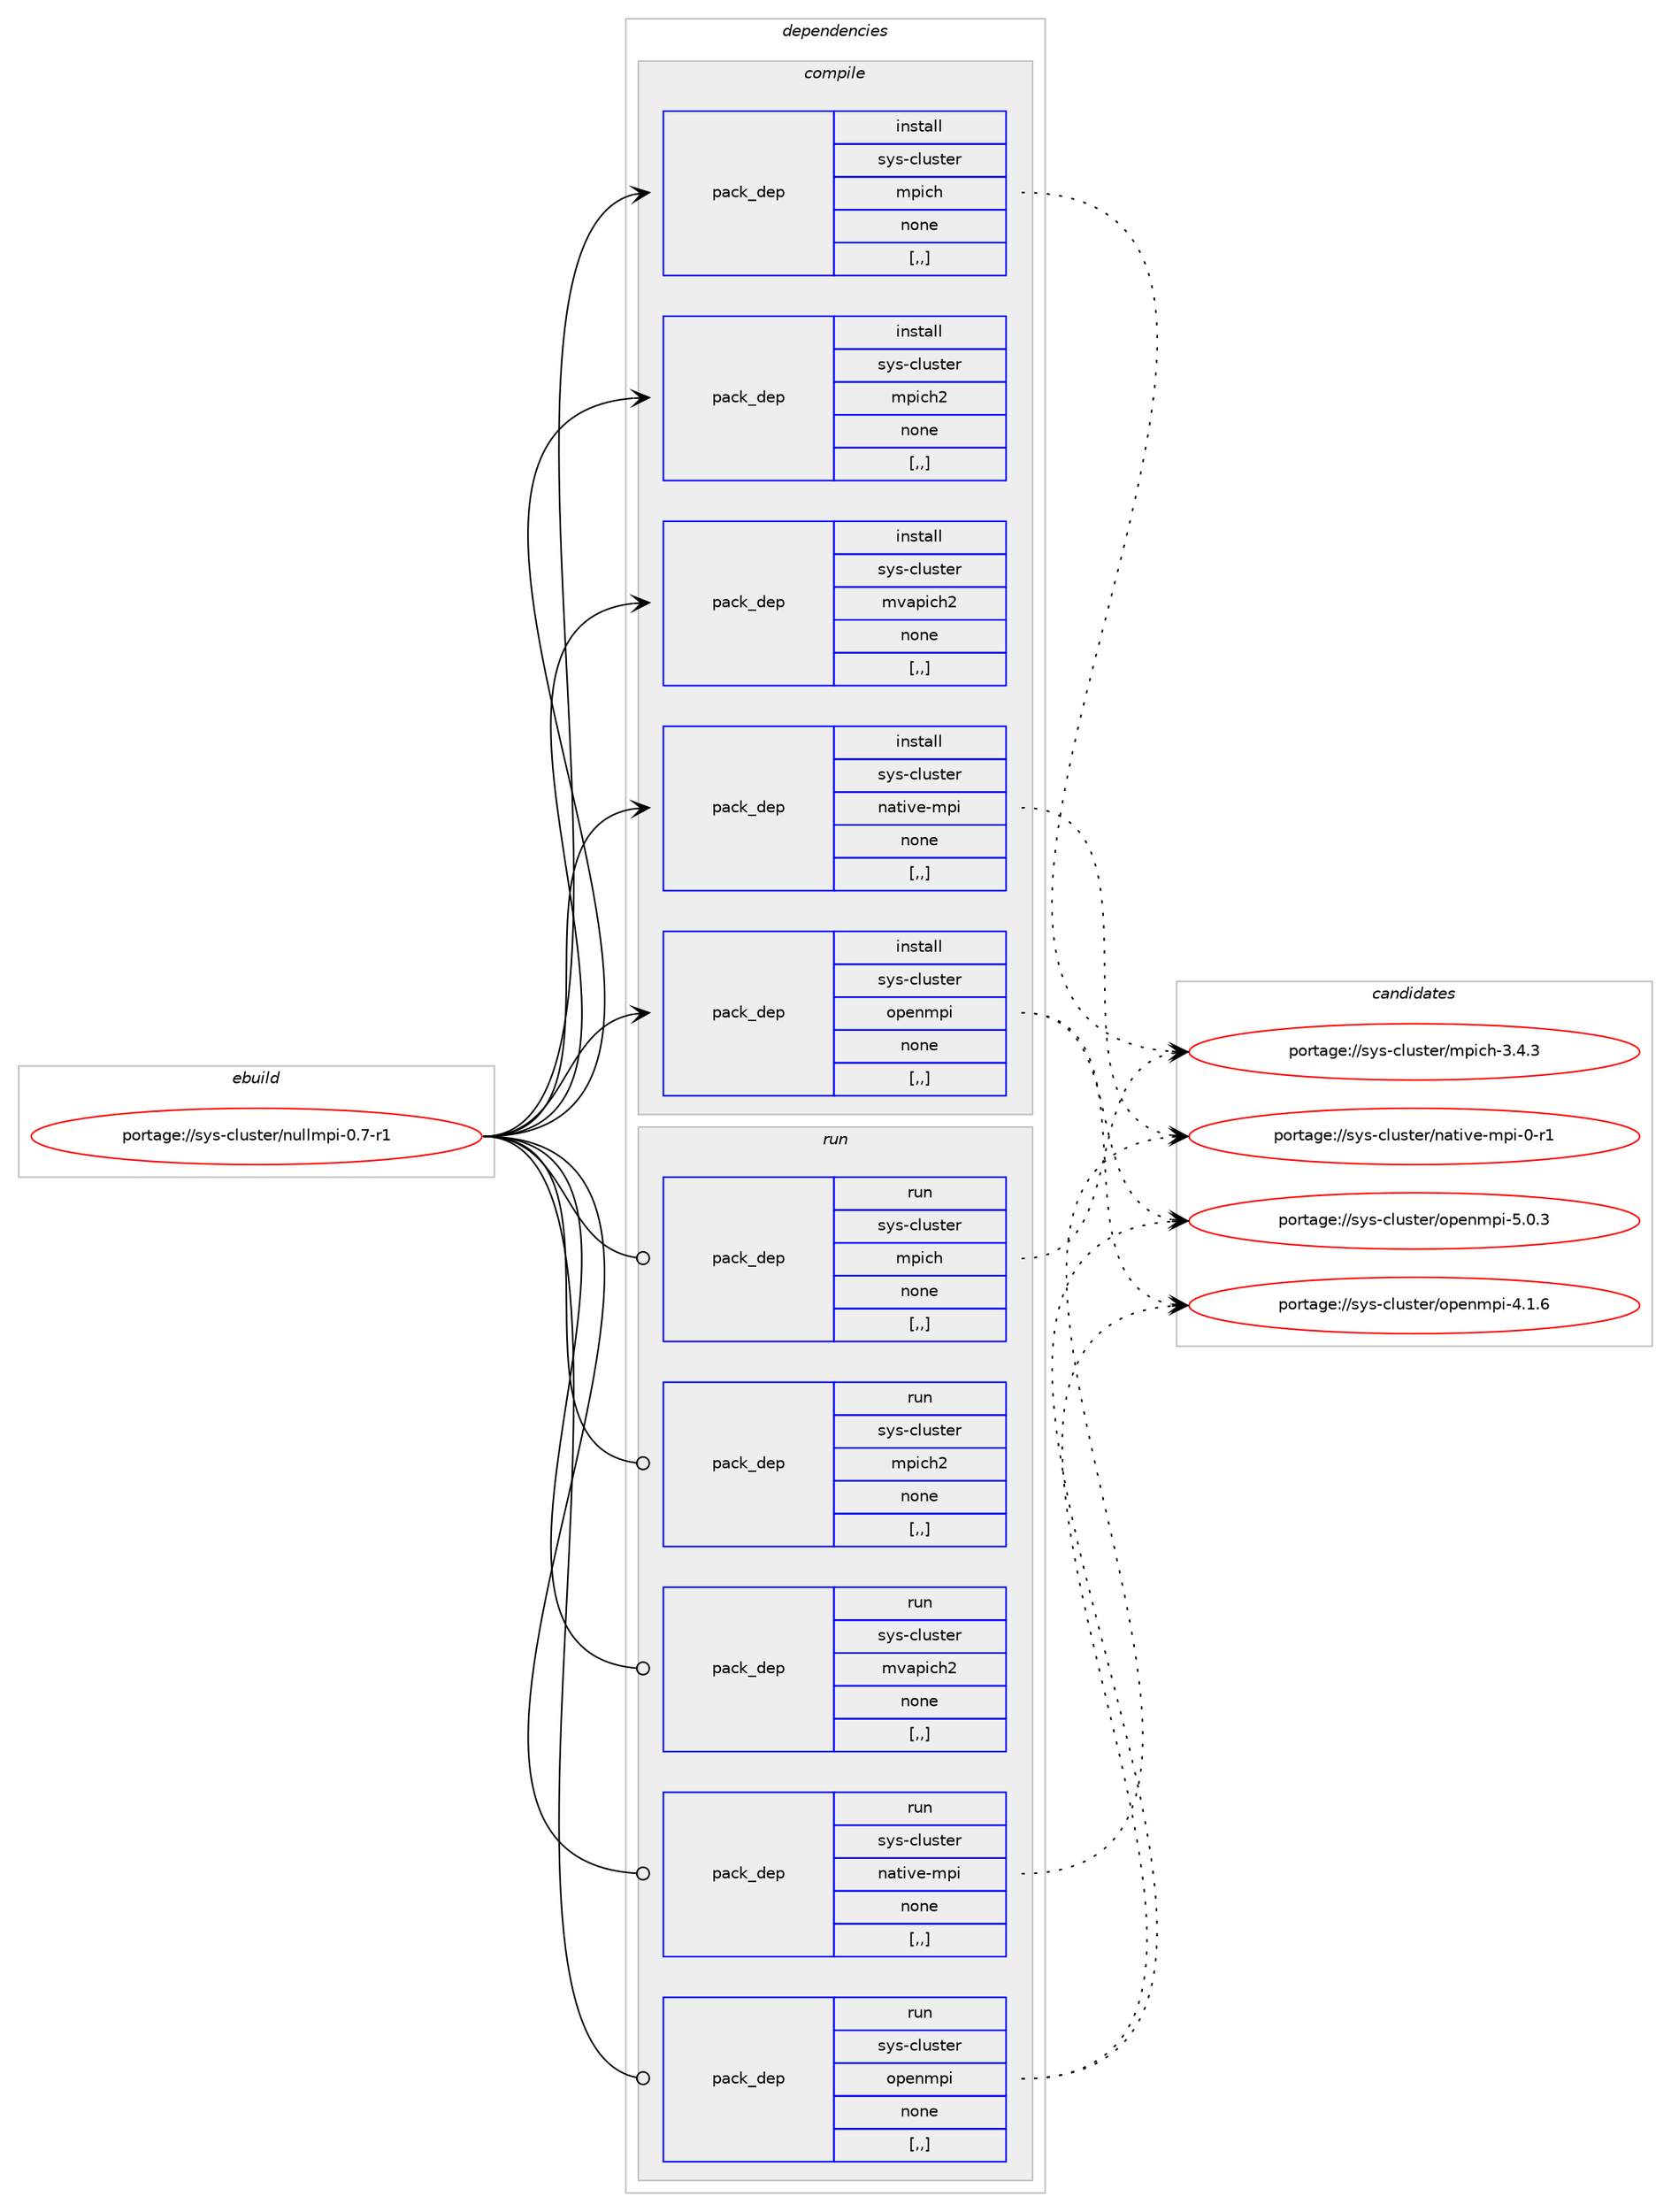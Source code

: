 digraph prolog {

# *************
# Graph options
# *************

newrank=true;
concentrate=true;
compound=true;
graph [rankdir=LR,fontname=Helvetica,fontsize=10,ranksep=1.5];#, ranksep=2.5, nodesep=0.2];
edge  [arrowhead=vee];
node  [fontname=Helvetica,fontsize=10];

# **********
# The ebuild
# **********

subgraph cluster_leftcol {
color=gray;
label=<<i>ebuild</i>>;
id [label="portage://sys-cluster/nullmpi-0.7-r1", color=red, width=4, href="../sys-cluster/nullmpi-0.7-r1.svg"];
}

# ****************
# The dependencies
# ****************

subgraph cluster_midcol {
color=gray;
label=<<i>dependencies</i>>;
subgraph cluster_compile {
fillcolor="#eeeeee";
style=filled;
label=<<i>compile</i>>;
subgraph pack313737 {
dependency431174 [label=<<TABLE BORDER="0" CELLBORDER="1" CELLSPACING="0" CELLPADDING="4" WIDTH="220"><TR><TD ROWSPAN="6" CELLPADDING="30">pack_dep</TD></TR><TR><TD WIDTH="110">install</TD></TR><TR><TD>sys-cluster</TD></TR><TR><TD>mpich</TD></TR><TR><TD>none</TD></TR><TR><TD>[,,]</TD></TR></TABLE>>, shape=none, color=blue];
}
id:e -> dependency431174:w [weight=20,style="solid",arrowhead="vee"];
subgraph pack313738 {
dependency431175 [label=<<TABLE BORDER="0" CELLBORDER="1" CELLSPACING="0" CELLPADDING="4" WIDTH="220"><TR><TD ROWSPAN="6" CELLPADDING="30">pack_dep</TD></TR><TR><TD WIDTH="110">install</TD></TR><TR><TD>sys-cluster</TD></TR><TR><TD>mpich2</TD></TR><TR><TD>none</TD></TR><TR><TD>[,,]</TD></TR></TABLE>>, shape=none, color=blue];
}
id:e -> dependency431175:w [weight=20,style="solid",arrowhead="vee"];
subgraph pack313739 {
dependency431176 [label=<<TABLE BORDER="0" CELLBORDER="1" CELLSPACING="0" CELLPADDING="4" WIDTH="220"><TR><TD ROWSPAN="6" CELLPADDING="30">pack_dep</TD></TR><TR><TD WIDTH="110">install</TD></TR><TR><TD>sys-cluster</TD></TR><TR><TD>mvapich2</TD></TR><TR><TD>none</TD></TR><TR><TD>[,,]</TD></TR></TABLE>>, shape=none, color=blue];
}
id:e -> dependency431176:w [weight=20,style="solid",arrowhead="vee"];
subgraph pack313740 {
dependency431177 [label=<<TABLE BORDER="0" CELLBORDER="1" CELLSPACING="0" CELLPADDING="4" WIDTH="220"><TR><TD ROWSPAN="6" CELLPADDING="30">pack_dep</TD></TR><TR><TD WIDTH="110">install</TD></TR><TR><TD>sys-cluster</TD></TR><TR><TD>native-mpi</TD></TR><TR><TD>none</TD></TR><TR><TD>[,,]</TD></TR></TABLE>>, shape=none, color=blue];
}
id:e -> dependency431177:w [weight=20,style="solid",arrowhead="vee"];
subgraph pack313741 {
dependency431178 [label=<<TABLE BORDER="0" CELLBORDER="1" CELLSPACING="0" CELLPADDING="4" WIDTH="220"><TR><TD ROWSPAN="6" CELLPADDING="30">pack_dep</TD></TR><TR><TD WIDTH="110">install</TD></TR><TR><TD>sys-cluster</TD></TR><TR><TD>openmpi</TD></TR><TR><TD>none</TD></TR><TR><TD>[,,]</TD></TR></TABLE>>, shape=none, color=blue];
}
id:e -> dependency431178:w [weight=20,style="solid",arrowhead="vee"];
}
subgraph cluster_compileandrun {
fillcolor="#eeeeee";
style=filled;
label=<<i>compile and run</i>>;
}
subgraph cluster_run {
fillcolor="#eeeeee";
style=filled;
label=<<i>run</i>>;
subgraph pack313742 {
dependency431179 [label=<<TABLE BORDER="0" CELLBORDER="1" CELLSPACING="0" CELLPADDING="4" WIDTH="220"><TR><TD ROWSPAN="6" CELLPADDING="30">pack_dep</TD></TR><TR><TD WIDTH="110">run</TD></TR><TR><TD>sys-cluster</TD></TR><TR><TD>mpich</TD></TR><TR><TD>none</TD></TR><TR><TD>[,,]</TD></TR></TABLE>>, shape=none, color=blue];
}
id:e -> dependency431179:w [weight=20,style="solid",arrowhead="odot"];
subgraph pack313743 {
dependency431180 [label=<<TABLE BORDER="0" CELLBORDER="1" CELLSPACING="0" CELLPADDING="4" WIDTH="220"><TR><TD ROWSPAN="6" CELLPADDING="30">pack_dep</TD></TR><TR><TD WIDTH="110">run</TD></TR><TR><TD>sys-cluster</TD></TR><TR><TD>mpich2</TD></TR><TR><TD>none</TD></TR><TR><TD>[,,]</TD></TR></TABLE>>, shape=none, color=blue];
}
id:e -> dependency431180:w [weight=20,style="solid",arrowhead="odot"];
subgraph pack313744 {
dependency431181 [label=<<TABLE BORDER="0" CELLBORDER="1" CELLSPACING="0" CELLPADDING="4" WIDTH="220"><TR><TD ROWSPAN="6" CELLPADDING="30">pack_dep</TD></TR><TR><TD WIDTH="110">run</TD></TR><TR><TD>sys-cluster</TD></TR><TR><TD>mvapich2</TD></TR><TR><TD>none</TD></TR><TR><TD>[,,]</TD></TR></TABLE>>, shape=none, color=blue];
}
id:e -> dependency431181:w [weight=20,style="solid",arrowhead="odot"];
subgraph pack313745 {
dependency431182 [label=<<TABLE BORDER="0" CELLBORDER="1" CELLSPACING="0" CELLPADDING="4" WIDTH="220"><TR><TD ROWSPAN="6" CELLPADDING="30">pack_dep</TD></TR><TR><TD WIDTH="110">run</TD></TR><TR><TD>sys-cluster</TD></TR><TR><TD>native-mpi</TD></TR><TR><TD>none</TD></TR><TR><TD>[,,]</TD></TR></TABLE>>, shape=none, color=blue];
}
id:e -> dependency431182:w [weight=20,style="solid",arrowhead="odot"];
subgraph pack313746 {
dependency431183 [label=<<TABLE BORDER="0" CELLBORDER="1" CELLSPACING="0" CELLPADDING="4" WIDTH="220"><TR><TD ROWSPAN="6" CELLPADDING="30">pack_dep</TD></TR><TR><TD WIDTH="110">run</TD></TR><TR><TD>sys-cluster</TD></TR><TR><TD>openmpi</TD></TR><TR><TD>none</TD></TR><TR><TD>[,,]</TD></TR></TABLE>>, shape=none, color=blue];
}
id:e -> dependency431183:w [weight=20,style="solid",arrowhead="odot"];
}
}

# **************
# The candidates
# **************

subgraph cluster_choices {
rank=same;
color=gray;
label=<<i>candidates</i>>;

subgraph choice313737 {
color=black;
nodesep=1;
choice11512111545991081171151161011144710911210599104455146524651 [label="portage://sys-cluster/mpich-3.4.3", color=red, width=4,href="../sys-cluster/mpich-3.4.3.svg"];
dependency431174:e -> choice11512111545991081171151161011144710911210599104455146524651:w [style=dotted,weight="100"];
}
subgraph choice313738 {
color=black;
nodesep=1;
}
subgraph choice313739 {
color=black;
nodesep=1;
}
subgraph choice313740 {
color=black;
nodesep=1;
choice115121115459910811711511610111447110971161051181014510911210545484511449 [label="portage://sys-cluster/native-mpi-0-r1", color=red, width=4,href="../sys-cluster/native-mpi-0-r1.svg"];
dependency431177:e -> choice115121115459910811711511610111447110971161051181014510911210545484511449:w [style=dotted,weight="100"];
}
subgraph choice313741 {
color=black;
nodesep=1;
choice115121115459910811711511610111447111112101110109112105455346484651 [label="portage://sys-cluster/openmpi-5.0.3", color=red, width=4,href="../sys-cluster/openmpi-5.0.3.svg"];
choice115121115459910811711511610111447111112101110109112105455246494654 [label="portage://sys-cluster/openmpi-4.1.6", color=red, width=4,href="../sys-cluster/openmpi-4.1.6.svg"];
dependency431178:e -> choice115121115459910811711511610111447111112101110109112105455346484651:w [style=dotted,weight="100"];
dependency431178:e -> choice115121115459910811711511610111447111112101110109112105455246494654:w [style=dotted,weight="100"];
}
subgraph choice313742 {
color=black;
nodesep=1;
choice11512111545991081171151161011144710911210599104455146524651 [label="portage://sys-cluster/mpich-3.4.3", color=red, width=4,href="../sys-cluster/mpich-3.4.3.svg"];
dependency431179:e -> choice11512111545991081171151161011144710911210599104455146524651:w [style=dotted,weight="100"];
}
subgraph choice313743 {
color=black;
nodesep=1;
}
subgraph choice313744 {
color=black;
nodesep=1;
}
subgraph choice313745 {
color=black;
nodesep=1;
choice115121115459910811711511610111447110971161051181014510911210545484511449 [label="portage://sys-cluster/native-mpi-0-r1", color=red, width=4,href="../sys-cluster/native-mpi-0-r1.svg"];
dependency431182:e -> choice115121115459910811711511610111447110971161051181014510911210545484511449:w [style=dotted,weight="100"];
}
subgraph choice313746 {
color=black;
nodesep=1;
choice115121115459910811711511610111447111112101110109112105455346484651 [label="portage://sys-cluster/openmpi-5.0.3", color=red, width=4,href="../sys-cluster/openmpi-5.0.3.svg"];
choice115121115459910811711511610111447111112101110109112105455246494654 [label="portage://sys-cluster/openmpi-4.1.6", color=red, width=4,href="../sys-cluster/openmpi-4.1.6.svg"];
dependency431183:e -> choice115121115459910811711511610111447111112101110109112105455346484651:w [style=dotted,weight="100"];
dependency431183:e -> choice115121115459910811711511610111447111112101110109112105455246494654:w [style=dotted,weight="100"];
}
}

}
